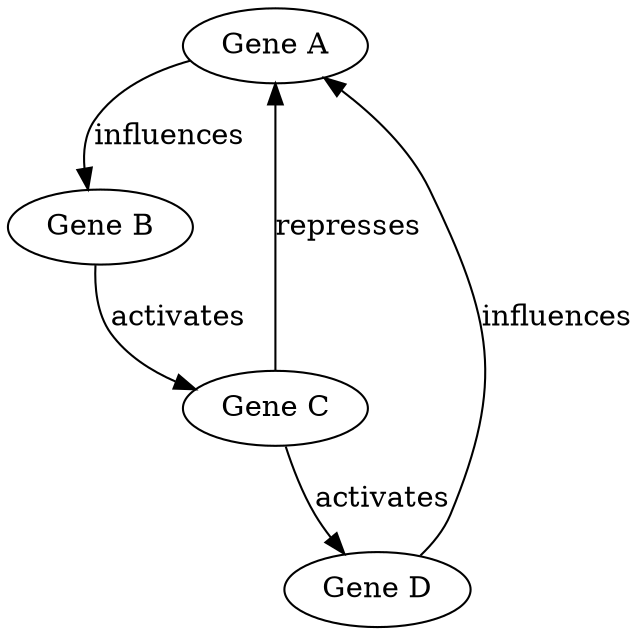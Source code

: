 digraph RBN {
    // Define nodes with labels
    0 [label="Gene A"];
    1 [label="Gene B"];
    2 [label="Gene C"];
    3 [label="Gene D"];

    // Define edges (connections between nodes)
    0 -> 1 [label="influences"];
    1 -> 2 [label="activates"];
    2 -> 0 [label="represses"]; 2 -> 3 [label="activates"];
    3 -> 0 [label="influences"];
}

